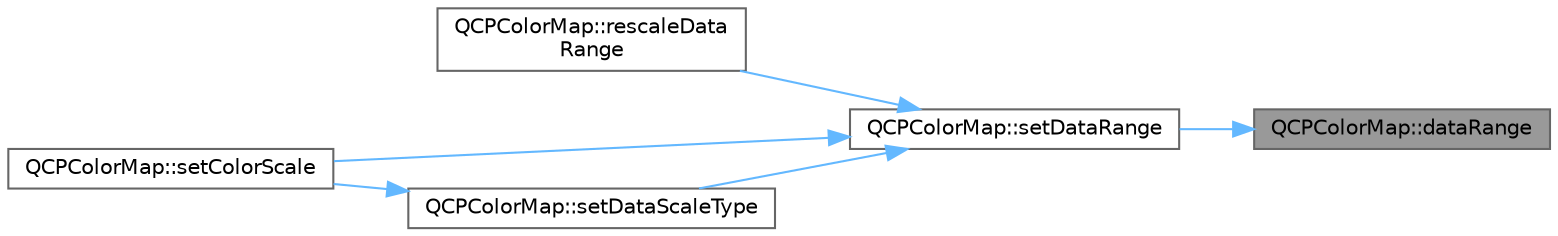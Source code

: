digraph "QCPColorMap::dataRange"
{
 // LATEX_PDF_SIZE
  bgcolor="transparent";
  edge [fontname=Helvetica,fontsize=10,labelfontname=Helvetica,labelfontsize=10];
  node [fontname=Helvetica,fontsize=10,shape=box,height=0.2,width=0.4];
  rankdir="RL";
  Node1 [label="QCPColorMap::dataRange",height=0.2,width=0.4,color="gray40", fillcolor="grey60", style="filled", fontcolor="black",tooltip=" "];
  Node1 -> Node2 [dir="back",color="steelblue1",style="solid"];
  Node2 [label="QCPColorMap::setDataRange",height=0.2,width=0.4,color="grey40", fillcolor="white", style="filled",URL="$class_q_c_p_color_map.html#a980b42837821159786a85b4b7dcb8774",tooltip=" "];
  Node2 -> Node3 [dir="back",color="steelblue1",style="solid"];
  Node3 [label="QCPColorMap::rescaleData\lRange",height=0.2,width=0.4,color="grey40", fillcolor="white", style="filled",URL="$class_q_c_p_color_map.html#a856608fa3dd1cc290bcd5f29a5575774",tooltip=" "];
  Node2 -> Node4 [dir="back",color="steelblue1",style="solid"];
  Node4 [label="QCPColorMap::setColorScale",height=0.2,width=0.4,color="grey40", fillcolor="white", style="filled",URL="$class_q_c_p_color_map.html#aa828921db364fe3c6af4619580ab85fd",tooltip=" "];
  Node2 -> Node5 [dir="back",color="steelblue1",style="solid"];
  Node5 [label="QCPColorMap::setDataScaleType",height=0.2,width=0.4,color="grey40", fillcolor="white", style="filled",URL="$class_q_c_p_color_map.html#a9d20aa08e3c1f20f22908c45b9c06511",tooltip=" "];
  Node5 -> Node4 [dir="back",color="steelblue1",style="solid"];
}

